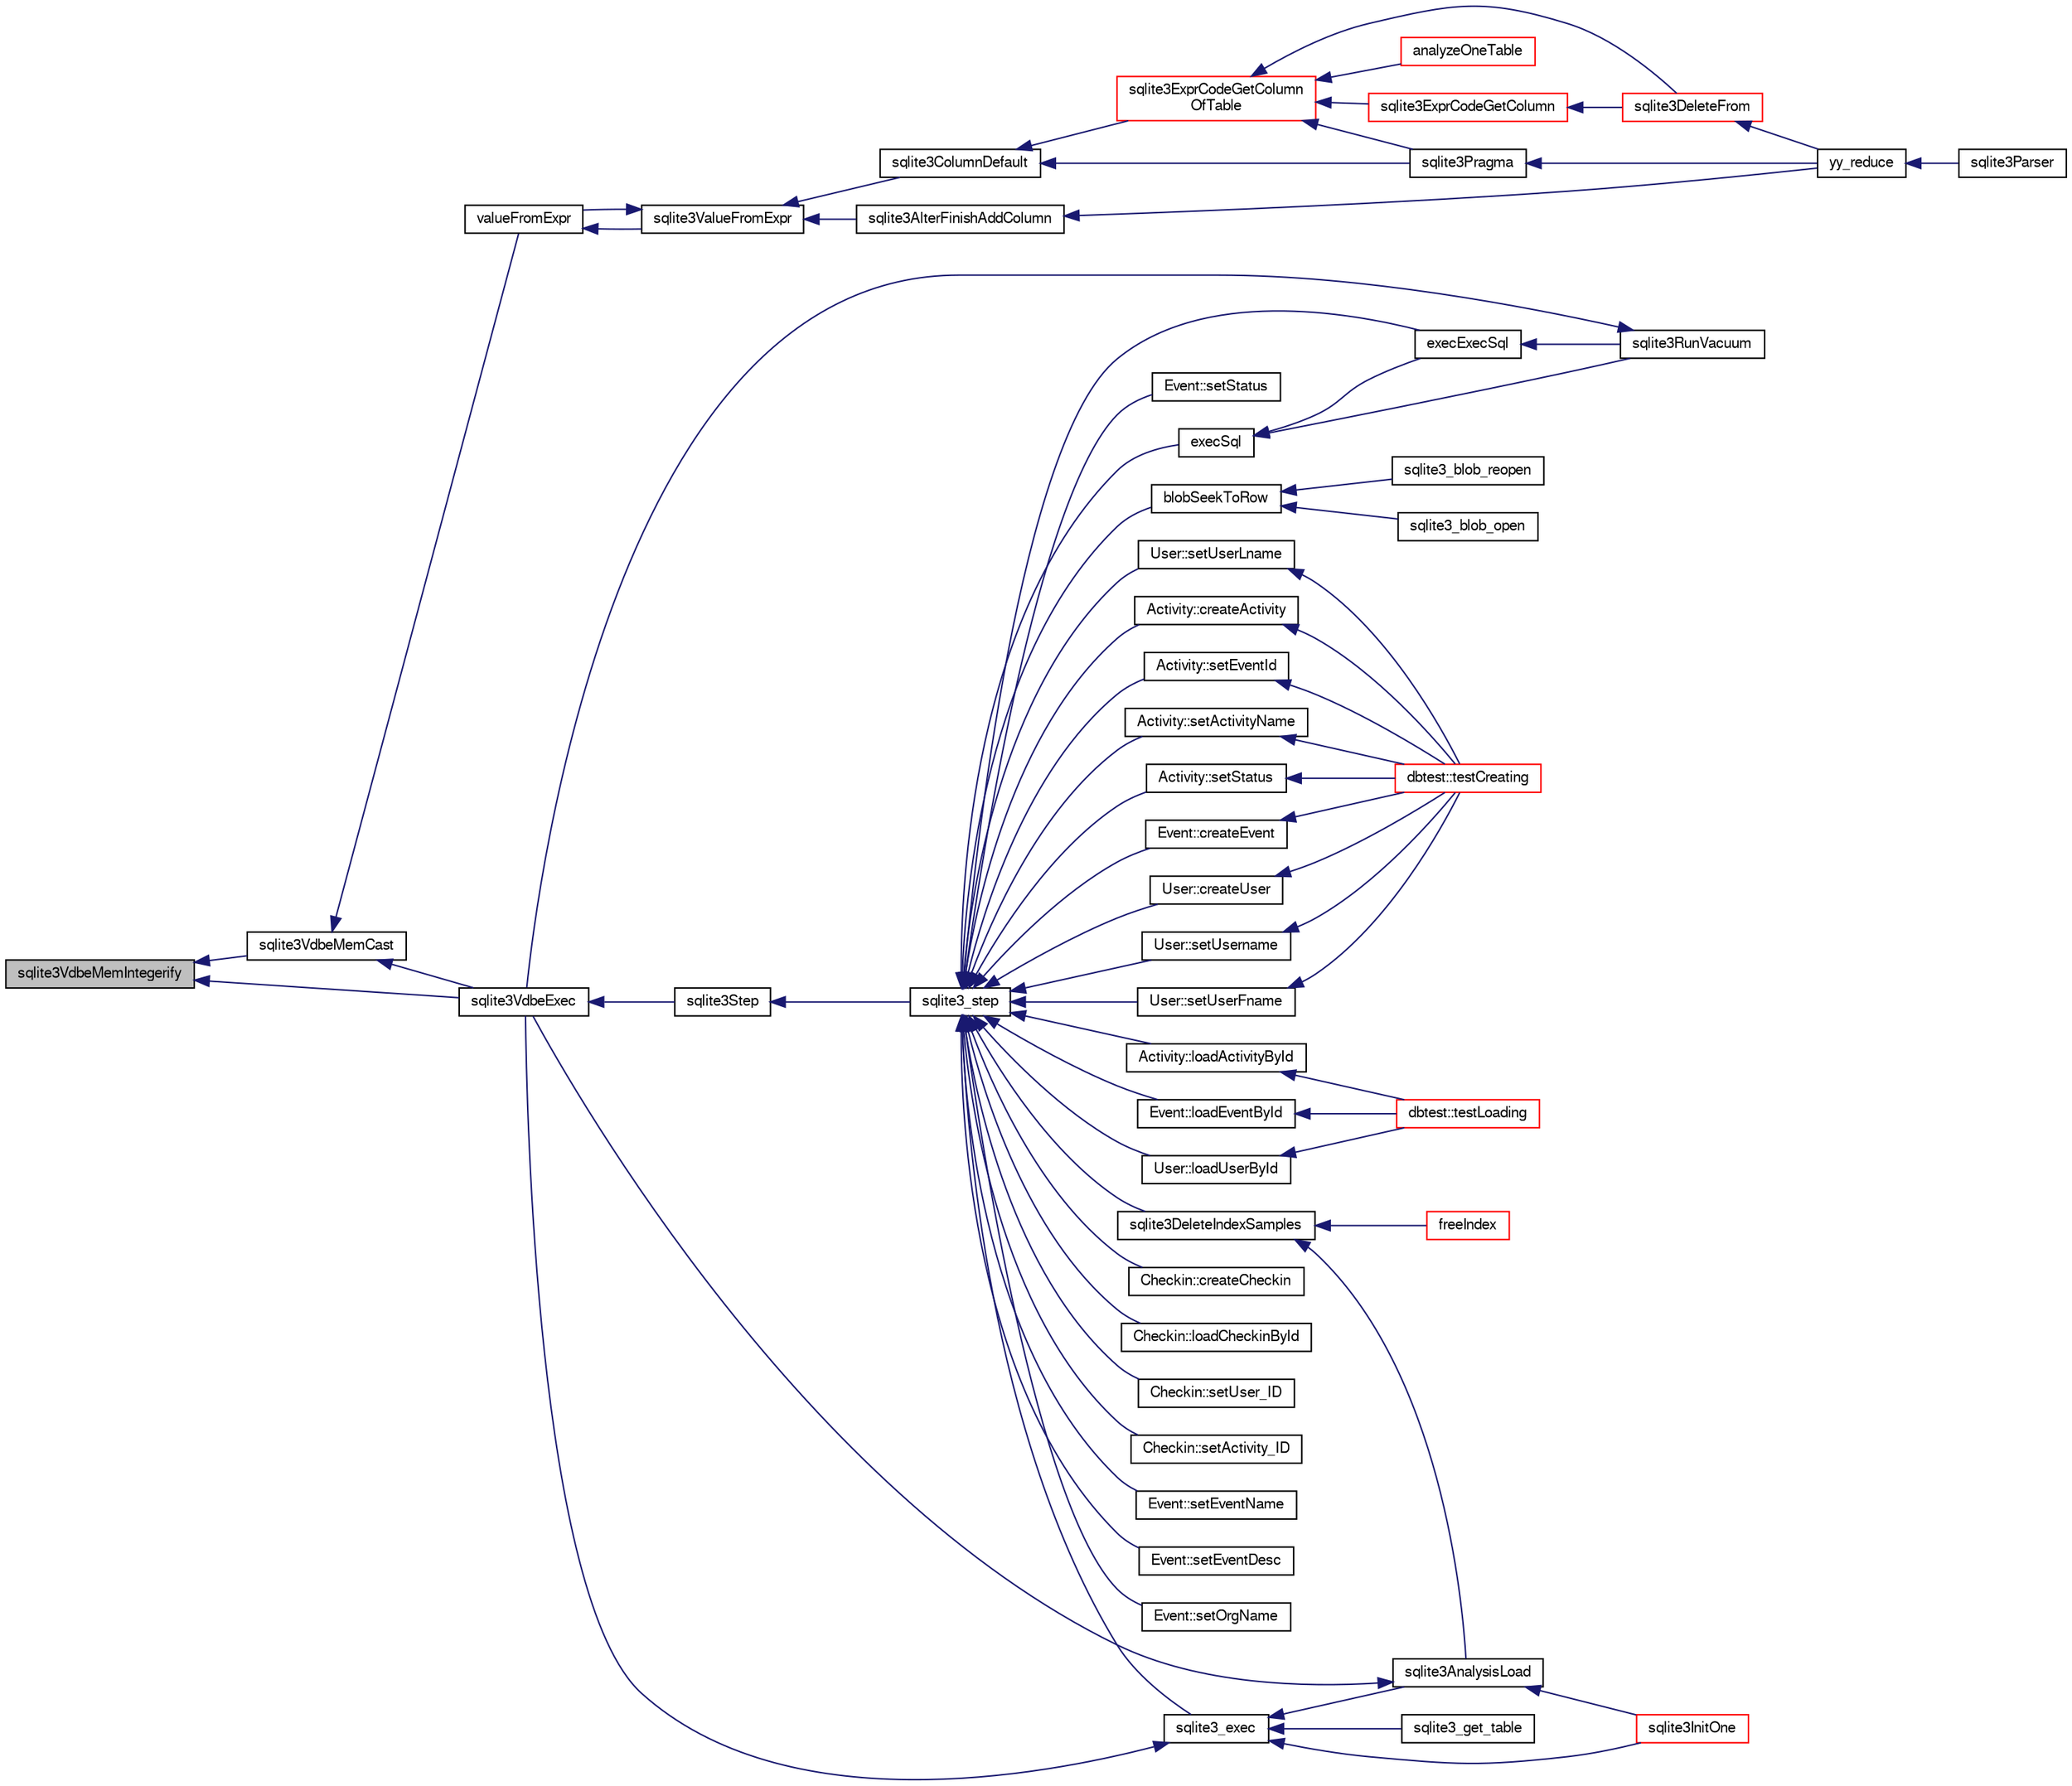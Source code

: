 digraph "sqlite3VdbeMemIntegerify"
{
  edge [fontname="FreeSans",fontsize="10",labelfontname="FreeSans",labelfontsize="10"];
  node [fontname="FreeSans",fontsize="10",shape=record];
  rankdir="LR";
  Node771528 [label="sqlite3VdbeMemIntegerify",height=0.2,width=0.4,color="black", fillcolor="grey75", style="filled", fontcolor="black"];
  Node771528 -> Node771529 [dir="back",color="midnightblue",fontsize="10",style="solid",fontname="FreeSans"];
  Node771529 [label="sqlite3VdbeMemCast",height=0.2,width=0.4,color="black", fillcolor="white", style="filled",URL="$sqlite3_8c.html#a2e5bfc1911e317ae456d2cea24c2a0d5"];
  Node771529 -> Node771530 [dir="back",color="midnightblue",fontsize="10",style="solid",fontname="FreeSans"];
  Node771530 [label="valueFromExpr",height=0.2,width=0.4,color="black", fillcolor="white", style="filled",URL="$sqlite3_8c.html#a08f91b27c0189e8b5bcdea6537466b7c"];
  Node771530 -> Node771531 [dir="back",color="midnightblue",fontsize="10",style="solid",fontname="FreeSans"];
  Node771531 [label="sqlite3ValueFromExpr",height=0.2,width=0.4,color="black", fillcolor="white", style="filled",URL="$sqlite3_8c.html#af103c812684544760641a1cd4d9745df"];
  Node771531 -> Node771530 [dir="back",color="midnightblue",fontsize="10",style="solid",fontname="FreeSans"];
  Node771531 -> Node771532 [dir="back",color="midnightblue",fontsize="10",style="solid",fontname="FreeSans"];
  Node771532 [label="sqlite3AlterFinishAddColumn",height=0.2,width=0.4,color="black", fillcolor="white", style="filled",URL="$sqlite3_8c.html#a392e1e5be904b01216faae16a77c2c31"];
  Node771532 -> Node771533 [dir="back",color="midnightblue",fontsize="10",style="solid",fontname="FreeSans"];
  Node771533 [label="yy_reduce",height=0.2,width=0.4,color="black", fillcolor="white", style="filled",URL="$sqlite3_8c.html#a7c419a9b25711c666a9a2449ef377f14"];
  Node771533 -> Node771534 [dir="back",color="midnightblue",fontsize="10",style="solid",fontname="FreeSans"];
  Node771534 [label="sqlite3Parser",height=0.2,width=0.4,color="black", fillcolor="white", style="filled",URL="$sqlite3_8c.html#a0327d71a5fabe0b6a343d78a2602e72a"];
  Node771531 -> Node771535 [dir="back",color="midnightblue",fontsize="10",style="solid",fontname="FreeSans"];
  Node771535 [label="sqlite3ColumnDefault",height=0.2,width=0.4,color="black", fillcolor="white", style="filled",URL="$sqlite3_8c.html#a59f47949957801afdf53735549eacc7d"];
  Node771535 -> Node771536 [dir="back",color="midnightblue",fontsize="10",style="solid",fontname="FreeSans"];
  Node771536 [label="sqlite3ExprCodeGetColumn\lOfTable",height=0.2,width=0.4,color="red", fillcolor="white", style="filled",URL="$sqlite3_8c.html#aef676ae689397d0e050eb0a360c32315"];
  Node771536 -> Node771537 [dir="back",color="midnightblue",fontsize="10",style="solid",fontname="FreeSans"];
  Node771537 [label="sqlite3ExprCodeGetColumn",height=0.2,width=0.4,color="red", fillcolor="white", style="filled",URL="$sqlite3_8c.html#a053723da492b5bb45cb8df75c733155d"];
  Node771537 -> Node771557 [dir="back",color="midnightblue",fontsize="10",style="solid",fontname="FreeSans"];
  Node771557 [label="sqlite3DeleteFrom",height=0.2,width=0.4,color="red", fillcolor="white", style="filled",URL="$sqlite3_8c.html#ab9b4b45349188b49eabb23f94608a091"];
  Node771557 -> Node771533 [dir="back",color="midnightblue",fontsize="10",style="solid",fontname="FreeSans"];
  Node771536 -> Node771606 [dir="back",color="midnightblue",fontsize="10",style="solid",fontname="FreeSans"];
  Node771606 [label="analyzeOneTable",height=0.2,width=0.4,color="red", fillcolor="white", style="filled",URL="$sqlite3_8c.html#a31d4182bf855943a5d0526dbb4987803"];
  Node771536 -> Node771557 [dir="back",color="midnightblue",fontsize="10",style="solid",fontname="FreeSans"];
  Node771536 -> Node771570 [dir="back",color="midnightblue",fontsize="10",style="solid",fontname="FreeSans"];
  Node771570 [label="sqlite3Pragma",height=0.2,width=0.4,color="black", fillcolor="white", style="filled",URL="$sqlite3_8c.html#a111391370f58f8e6a6eca51fd34d62ed"];
  Node771570 -> Node771533 [dir="back",color="midnightblue",fontsize="10",style="solid",fontname="FreeSans"];
  Node771535 -> Node771570 [dir="back",color="midnightblue",fontsize="10",style="solid",fontname="FreeSans"];
  Node771529 -> Node771610 [dir="back",color="midnightblue",fontsize="10",style="solid",fontname="FreeSans"];
  Node771610 [label="sqlite3VdbeExec",height=0.2,width=0.4,color="black", fillcolor="white", style="filled",URL="$sqlite3_8c.html#a8ce40a614bdc56719c4d642b1e4dfb21"];
  Node771610 -> Node771611 [dir="back",color="midnightblue",fontsize="10",style="solid",fontname="FreeSans"];
  Node771611 [label="sqlite3Step",height=0.2,width=0.4,color="black", fillcolor="white", style="filled",URL="$sqlite3_8c.html#a3f2872e873e2758a4beedad1d5113554"];
  Node771611 -> Node771612 [dir="back",color="midnightblue",fontsize="10",style="solid",fontname="FreeSans"];
  Node771612 [label="sqlite3_step",height=0.2,width=0.4,color="black", fillcolor="white", style="filled",URL="$sqlite3_8h.html#ac1e491ce36b7471eb28387f7d3c74334"];
  Node771612 -> Node771613 [dir="back",color="midnightblue",fontsize="10",style="solid",fontname="FreeSans"];
  Node771613 [label="Activity::createActivity",height=0.2,width=0.4,color="black", fillcolor="white", style="filled",URL="$classActivity.html#a813cc5e52c14ab49b39014c134e3425b"];
  Node771613 -> Node771614 [dir="back",color="midnightblue",fontsize="10",style="solid",fontname="FreeSans"];
  Node771614 [label="dbtest::testCreating",height=0.2,width=0.4,color="red", fillcolor="white", style="filled",URL="$classdbtest.html#a8193e88a7df657069c8a6bd09c8243b7"];
  Node771612 -> Node771616 [dir="back",color="midnightblue",fontsize="10",style="solid",fontname="FreeSans"];
  Node771616 [label="Activity::loadActivityById",height=0.2,width=0.4,color="black", fillcolor="white", style="filled",URL="$classActivity.html#abe4ffb4f08a47212ebf9013259d9e7fd"];
  Node771616 -> Node771617 [dir="back",color="midnightblue",fontsize="10",style="solid",fontname="FreeSans"];
  Node771617 [label="dbtest::testLoading",height=0.2,width=0.4,color="red", fillcolor="white", style="filled",URL="$classdbtest.html#a6f98d82a2c8e2b9040848763504ddae1"];
  Node771612 -> Node771618 [dir="back",color="midnightblue",fontsize="10",style="solid",fontname="FreeSans"];
  Node771618 [label="Activity::setEventId",height=0.2,width=0.4,color="black", fillcolor="white", style="filled",URL="$classActivity.html#adb1d0fd0d08f473e068f0a4086bfa9ca"];
  Node771618 -> Node771614 [dir="back",color="midnightblue",fontsize="10",style="solid",fontname="FreeSans"];
  Node771612 -> Node771619 [dir="back",color="midnightblue",fontsize="10",style="solid",fontname="FreeSans"];
  Node771619 [label="Activity::setActivityName",height=0.2,width=0.4,color="black", fillcolor="white", style="filled",URL="$classActivity.html#a62dc3737b33915a36086f9dd26d16a81"];
  Node771619 -> Node771614 [dir="back",color="midnightblue",fontsize="10",style="solid",fontname="FreeSans"];
  Node771612 -> Node771620 [dir="back",color="midnightblue",fontsize="10",style="solid",fontname="FreeSans"];
  Node771620 [label="Activity::setStatus",height=0.2,width=0.4,color="black", fillcolor="white", style="filled",URL="$classActivity.html#af618135a7738f4d2a7ee147a8ef912ea"];
  Node771620 -> Node771614 [dir="back",color="midnightblue",fontsize="10",style="solid",fontname="FreeSans"];
  Node771612 -> Node771621 [dir="back",color="midnightblue",fontsize="10",style="solid",fontname="FreeSans"];
  Node771621 [label="Checkin::createCheckin",height=0.2,width=0.4,color="black", fillcolor="white", style="filled",URL="$classCheckin.html#a4e40acdf7fff0e607f6de4f24f3a163c"];
  Node771612 -> Node771622 [dir="back",color="midnightblue",fontsize="10",style="solid",fontname="FreeSans"];
  Node771622 [label="Checkin::loadCheckinById",height=0.2,width=0.4,color="black", fillcolor="white", style="filled",URL="$classCheckin.html#a3461f70ea6c68475225f2a07f78a21e0"];
  Node771612 -> Node771623 [dir="back",color="midnightblue",fontsize="10",style="solid",fontname="FreeSans"];
  Node771623 [label="Checkin::setUser_ID",height=0.2,width=0.4,color="black", fillcolor="white", style="filled",URL="$classCheckin.html#a76ab640f4f912876dbebf183db5359c6"];
  Node771612 -> Node771624 [dir="back",color="midnightblue",fontsize="10",style="solid",fontname="FreeSans"];
  Node771624 [label="Checkin::setActivity_ID",height=0.2,width=0.4,color="black", fillcolor="white", style="filled",URL="$classCheckin.html#ab2ff3ec2604ec73a42af25874a00b232"];
  Node771612 -> Node771625 [dir="back",color="midnightblue",fontsize="10",style="solid",fontname="FreeSans"];
  Node771625 [label="Event::createEvent",height=0.2,width=0.4,color="black", fillcolor="white", style="filled",URL="$classEvent.html#a77adb9f4a46ffb32c2d931f0691f5903"];
  Node771625 -> Node771614 [dir="back",color="midnightblue",fontsize="10",style="solid",fontname="FreeSans"];
  Node771612 -> Node771626 [dir="back",color="midnightblue",fontsize="10",style="solid",fontname="FreeSans"];
  Node771626 [label="Event::loadEventById",height=0.2,width=0.4,color="black", fillcolor="white", style="filled",URL="$classEvent.html#afa66cea33f722dbeecb69cc98fdea055"];
  Node771626 -> Node771617 [dir="back",color="midnightblue",fontsize="10",style="solid",fontname="FreeSans"];
  Node771612 -> Node771627 [dir="back",color="midnightblue",fontsize="10",style="solid",fontname="FreeSans"];
  Node771627 [label="Event::setEventName",height=0.2,width=0.4,color="black", fillcolor="white", style="filled",URL="$classEvent.html#a10596b6ca077df05184e30d62b08729d"];
  Node771612 -> Node771628 [dir="back",color="midnightblue",fontsize="10",style="solid",fontname="FreeSans"];
  Node771628 [label="Event::setEventDesc",height=0.2,width=0.4,color="black", fillcolor="white", style="filled",URL="$classEvent.html#ae36b8377dcae792f1c5c4726024c981b"];
  Node771612 -> Node771629 [dir="back",color="midnightblue",fontsize="10",style="solid",fontname="FreeSans"];
  Node771629 [label="Event::setOrgName",height=0.2,width=0.4,color="black", fillcolor="white", style="filled",URL="$classEvent.html#a19aac0f776bd764563a54977656cf680"];
  Node771612 -> Node771630 [dir="back",color="midnightblue",fontsize="10",style="solid",fontname="FreeSans"];
  Node771630 [label="Event::setStatus",height=0.2,width=0.4,color="black", fillcolor="white", style="filled",URL="$classEvent.html#ab0a6b9285af0f4172eb841e2b80f8972"];
  Node771612 -> Node771631 [dir="back",color="midnightblue",fontsize="10",style="solid",fontname="FreeSans"];
  Node771631 [label="blobSeekToRow",height=0.2,width=0.4,color="black", fillcolor="white", style="filled",URL="$sqlite3_8c.html#afff57e13332b98c8a44a7cebe38962ab"];
  Node771631 -> Node771632 [dir="back",color="midnightblue",fontsize="10",style="solid",fontname="FreeSans"];
  Node771632 [label="sqlite3_blob_open",height=0.2,width=0.4,color="black", fillcolor="white", style="filled",URL="$sqlite3_8h.html#adb8ad839a5bdd62a43785132bc7dd518"];
  Node771631 -> Node771633 [dir="back",color="midnightblue",fontsize="10",style="solid",fontname="FreeSans"];
  Node771633 [label="sqlite3_blob_reopen",height=0.2,width=0.4,color="black", fillcolor="white", style="filled",URL="$sqlite3_8h.html#abc77c24fdc0150138490359a94360f7e"];
  Node771612 -> Node771634 [dir="back",color="midnightblue",fontsize="10",style="solid",fontname="FreeSans"];
  Node771634 [label="sqlite3DeleteIndexSamples",height=0.2,width=0.4,color="black", fillcolor="white", style="filled",URL="$sqlite3_8c.html#aaeda0302fbf61397ec009f65bed047ef"];
  Node771634 -> Node771635 [dir="back",color="midnightblue",fontsize="10",style="solid",fontname="FreeSans"];
  Node771635 [label="sqlite3AnalysisLoad",height=0.2,width=0.4,color="black", fillcolor="white", style="filled",URL="$sqlite3_8c.html#a48a2301c27e1d3d68708b9b8761b5a01"];
  Node771635 -> Node771610 [dir="back",color="midnightblue",fontsize="10",style="solid",fontname="FreeSans"];
  Node771635 -> Node771636 [dir="back",color="midnightblue",fontsize="10",style="solid",fontname="FreeSans"];
  Node771636 [label="sqlite3InitOne",height=0.2,width=0.4,color="red", fillcolor="white", style="filled",URL="$sqlite3_8c.html#ac4318b25df65269906b0379251fe9b85"];
  Node771634 -> Node771666 [dir="back",color="midnightblue",fontsize="10",style="solid",fontname="FreeSans"];
  Node771666 [label="freeIndex",height=0.2,width=0.4,color="red", fillcolor="white", style="filled",URL="$sqlite3_8c.html#a00907c99c18d5bcb9d0b38c077146c31"];
  Node771612 -> Node771729 [dir="back",color="midnightblue",fontsize="10",style="solid",fontname="FreeSans"];
  Node771729 [label="sqlite3_exec",height=0.2,width=0.4,color="black", fillcolor="white", style="filled",URL="$sqlite3_8h.html#a97487ec8150e0bcc8fa392ab8f0e24db"];
  Node771729 -> Node771610 [dir="back",color="midnightblue",fontsize="10",style="solid",fontname="FreeSans"];
  Node771729 -> Node771635 [dir="back",color="midnightblue",fontsize="10",style="solid",fontname="FreeSans"];
  Node771729 -> Node771636 [dir="back",color="midnightblue",fontsize="10",style="solid",fontname="FreeSans"];
  Node771729 -> Node771730 [dir="back",color="midnightblue",fontsize="10",style="solid",fontname="FreeSans"];
  Node771730 [label="sqlite3_get_table",height=0.2,width=0.4,color="black", fillcolor="white", style="filled",URL="$sqlite3_8h.html#a5effeac4e12df57beaa35c5be1f61579"];
  Node771612 -> Node771720 [dir="back",color="midnightblue",fontsize="10",style="solid",fontname="FreeSans"];
  Node771720 [label="execSql",height=0.2,width=0.4,color="black", fillcolor="white", style="filled",URL="$sqlite3_8c.html#a7d16651b98a110662f4c265eff0246cb"];
  Node771720 -> Node771721 [dir="back",color="midnightblue",fontsize="10",style="solid",fontname="FreeSans"];
  Node771721 [label="execExecSql",height=0.2,width=0.4,color="black", fillcolor="white", style="filled",URL="$sqlite3_8c.html#ac1be09a6c047f21133d16378d301e0d4"];
  Node771721 -> Node771722 [dir="back",color="midnightblue",fontsize="10",style="solid",fontname="FreeSans"];
  Node771722 [label="sqlite3RunVacuum",height=0.2,width=0.4,color="black", fillcolor="white", style="filled",URL="$sqlite3_8c.html#a5e83ddc7b3e7e8e79ad5d1fc92de1d2f"];
  Node771722 -> Node771610 [dir="back",color="midnightblue",fontsize="10",style="solid",fontname="FreeSans"];
  Node771720 -> Node771722 [dir="back",color="midnightblue",fontsize="10",style="solid",fontname="FreeSans"];
  Node771612 -> Node771721 [dir="back",color="midnightblue",fontsize="10",style="solid",fontname="FreeSans"];
  Node771612 -> Node771723 [dir="back",color="midnightblue",fontsize="10",style="solid",fontname="FreeSans"];
  Node771723 [label="User::createUser",height=0.2,width=0.4,color="black", fillcolor="white", style="filled",URL="$classUser.html#a22ed673939e8cc0a136130b809bba513"];
  Node771723 -> Node771614 [dir="back",color="midnightblue",fontsize="10",style="solid",fontname="FreeSans"];
  Node771612 -> Node771724 [dir="back",color="midnightblue",fontsize="10",style="solid",fontname="FreeSans"];
  Node771724 [label="User::loadUserById",height=0.2,width=0.4,color="black", fillcolor="white", style="filled",URL="$classUser.html#a863377665b7fb83c5547dcf9727f5092"];
  Node771724 -> Node771617 [dir="back",color="midnightblue",fontsize="10",style="solid",fontname="FreeSans"];
  Node771612 -> Node771725 [dir="back",color="midnightblue",fontsize="10",style="solid",fontname="FreeSans"];
  Node771725 [label="User::setUsername",height=0.2,width=0.4,color="black", fillcolor="white", style="filled",URL="$classUser.html#aa0497022a136cb78de785b0a39ae60b1"];
  Node771725 -> Node771614 [dir="back",color="midnightblue",fontsize="10",style="solid",fontname="FreeSans"];
  Node771612 -> Node771726 [dir="back",color="midnightblue",fontsize="10",style="solid",fontname="FreeSans"];
  Node771726 [label="User::setUserFname",height=0.2,width=0.4,color="black", fillcolor="white", style="filled",URL="$classUser.html#a72657eb55cd0ca437b4841a43f19912f"];
  Node771726 -> Node771614 [dir="back",color="midnightblue",fontsize="10",style="solid",fontname="FreeSans"];
  Node771612 -> Node771727 [dir="back",color="midnightblue",fontsize="10",style="solid",fontname="FreeSans"];
  Node771727 [label="User::setUserLname",height=0.2,width=0.4,color="black", fillcolor="white", style="filled",URL="$classUser.html#aa25973387e5afe1aa6f60dd6545e33b5"];
  Node771727 -> Node771614 [dir="back",color="midnightblue",fontsize="10",style="solid",fontname="FreeSans"];
  Node771528 -> Node771610 [dir="back",color="midnightblue",fontsize="10",style="solid",fontname="FreeSans"];
}
